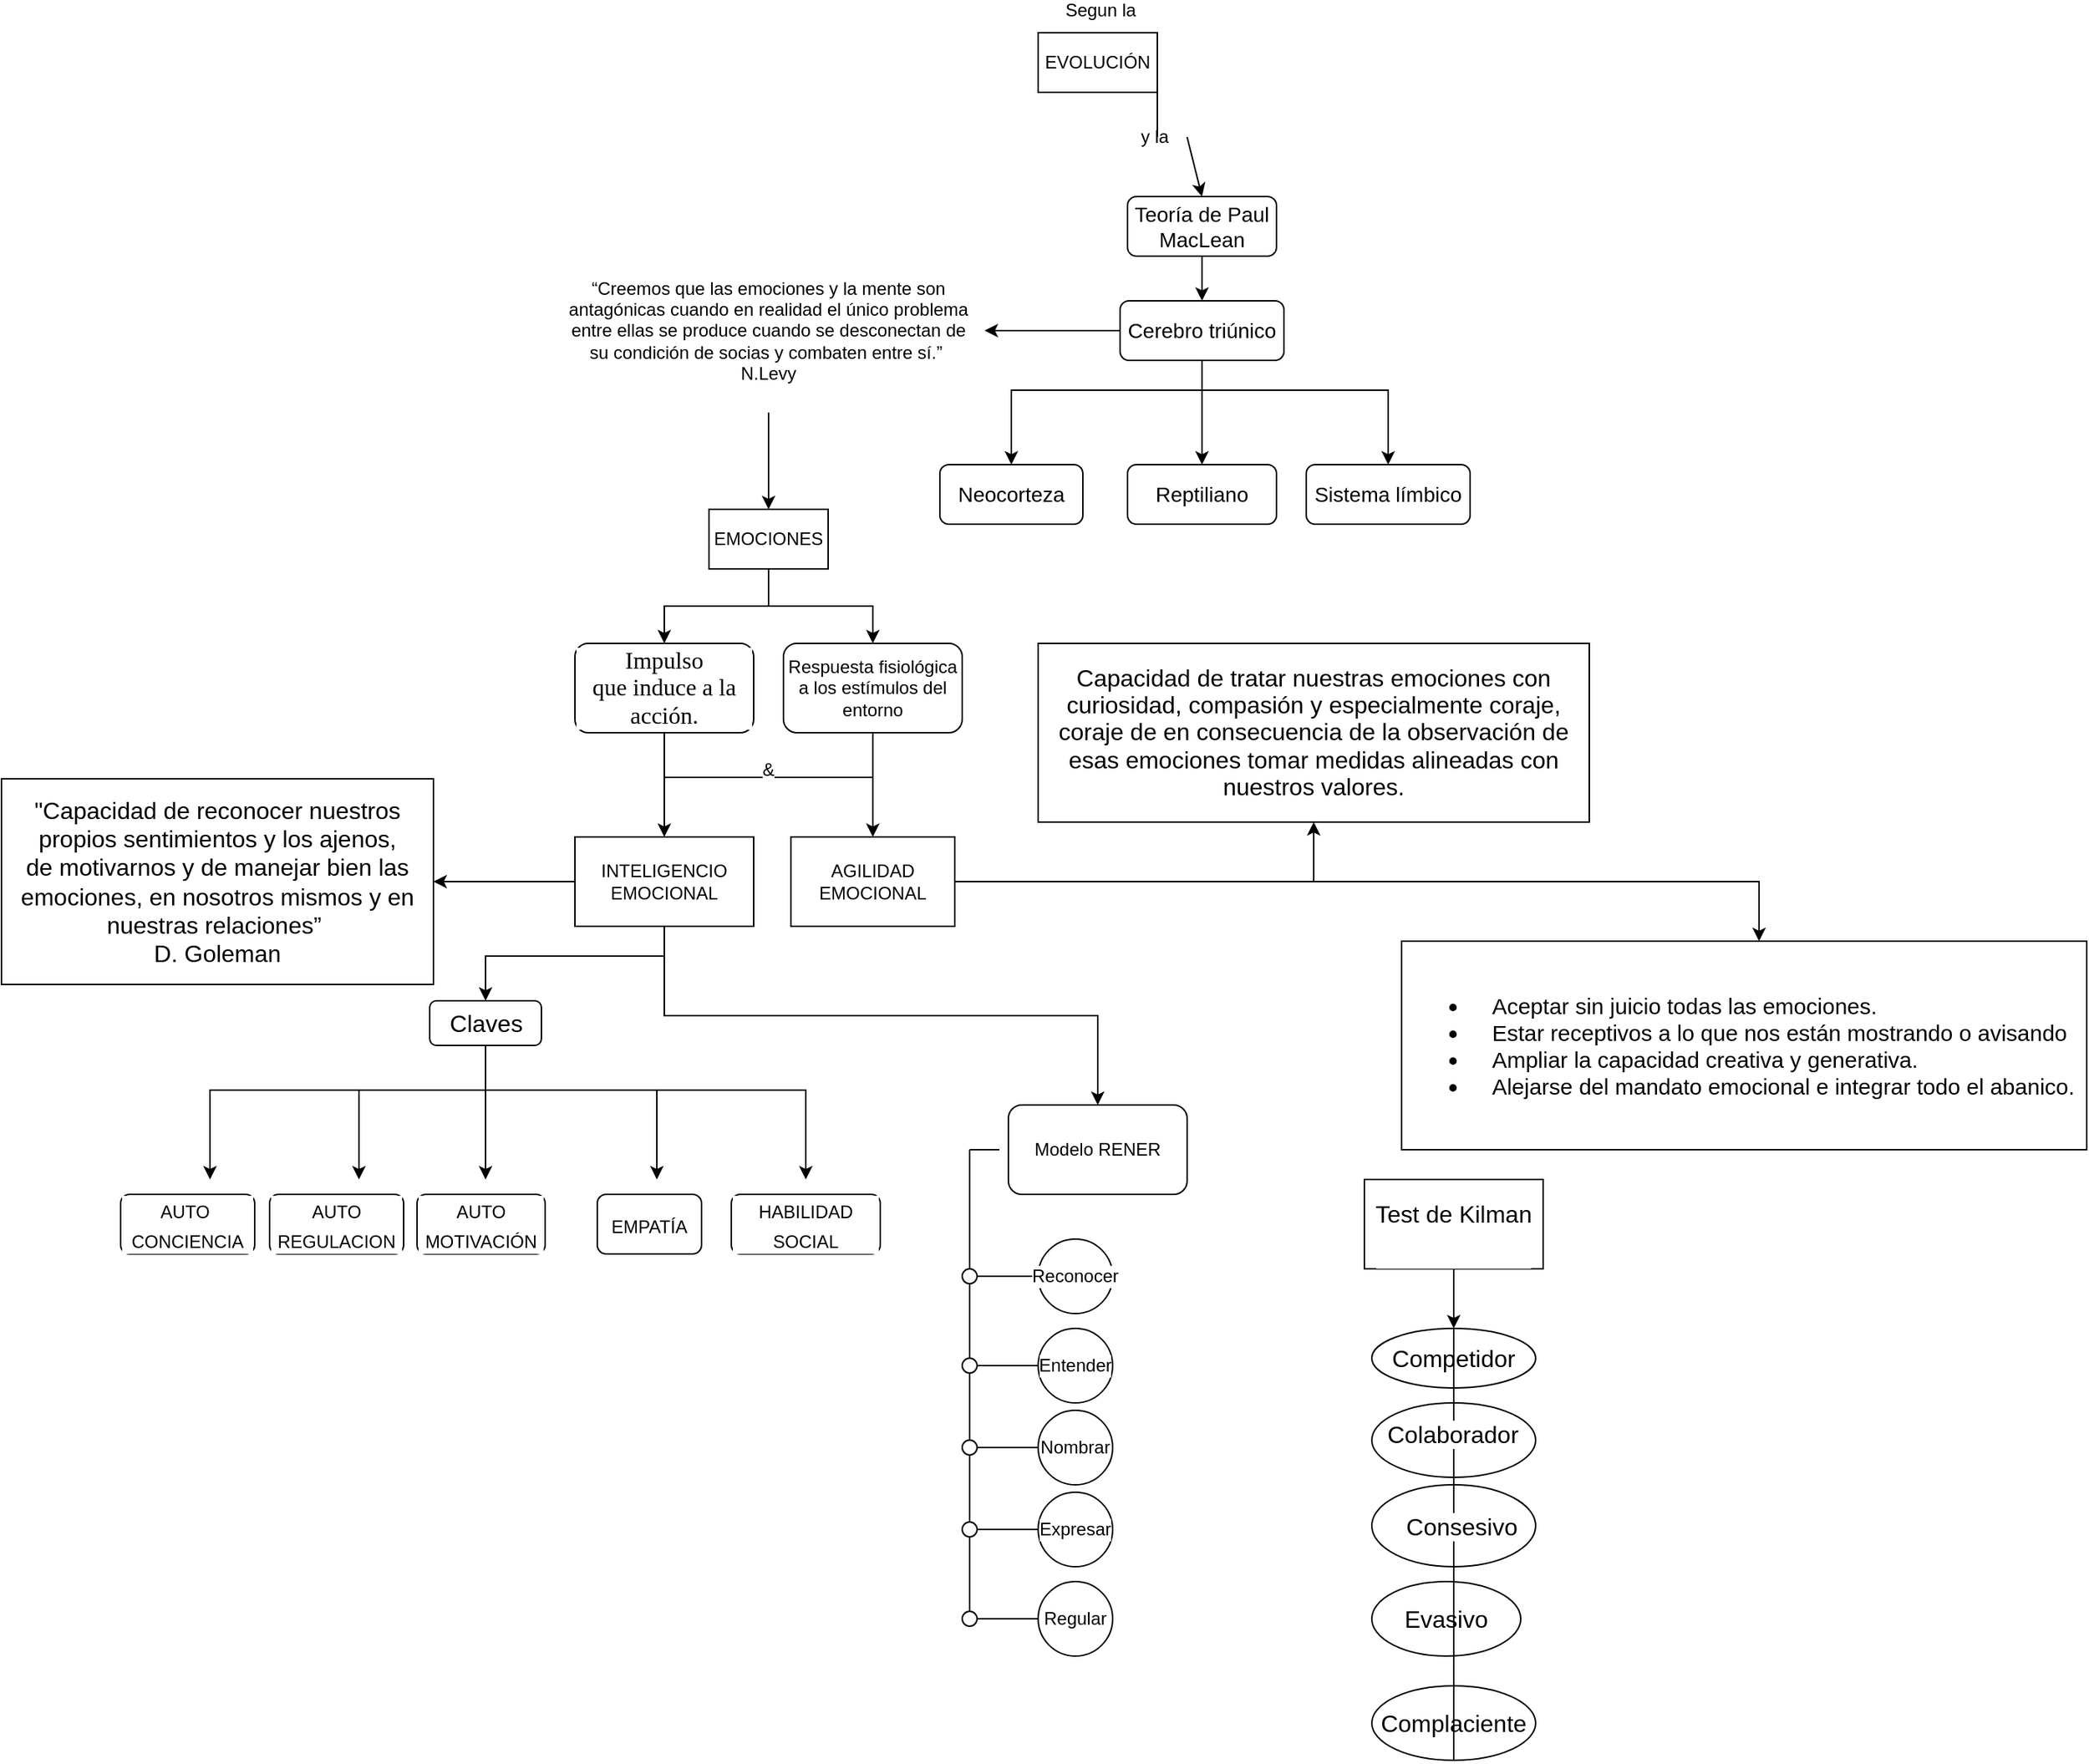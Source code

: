 <mxfile version="15.6.6" type="github">
  <diagram id="h3SapycclIKRxIscYb84" name="Page-1">
    <mxGraphModel dx="1695" dy="1619" grid="1" gridSize="10" guides="1" tooltips="1" connect="1" arrows="1" fold="1" page="1" pageScale="1" pageWidth="827" pageHeight="1169" math="0" shadow="0">
      <root>
        <mxCell id="0" />
        <mxCell id="1" parent="0" />
        <mxCell id="EVfGeKDwFkoimEBB4Esg-3" style="edgeStyle=orthogonalEdgeStyle;rounded=0;orthogonalLoop=1;jettySize=auto;html=1;fontColor=default;strokeColor=default;labelBackgroundColor=default;" edge="1" parent="1" source="EVfGeKDwFkoimEBB4Esg-1" target="EVfGeKDwFkoimEBB4Esg-2">
          <mxGeometry relative="1" as="geometry" />
        </mxCell>
        <mxCell id="EVfGeKDwFkoimEBB4Esg-5" style="edgeStyle=orthogonalEdgeStyle;rounded=0;orthogonalLoop=1;jettySize=auto;html=1;entryX=0.5;entryY=0;entryDx=0;entryDy=0;fontColor=default;strokeColor=default;labelBackgroundColor=default;" edge="1" parent="1" source="EVfGeKDwFkoimEBB4Esg-1" target="EVfGeKDwFkoimEBB4Esg-4">
          <mxGeometry relative="1" as="geometry" />
        </mxCell>
        <mxCell id="EVfGeKDwFkoimEBB4Esg-1" value="EMOCIONES" style="rounded=0;whiteSpace=wrap;html=1;fillColor=default;strokeColor=default;fontColor=default;labelBackgroundColor=default;" vertex="1" parent="1">
          <mxGeometry x="425" y="-70" width="80" height="40" as="geometry" />
        </mxCell>
        <mxCell id="EVfGeKDwFkoimEBB4Esg-40" style="edgeStyle=orthogonalEdgeStyle;rounded=0;orthogonalLoop=1;jettySize=auto;html=1;labelBackgroundColor=default;fontColor=default;strokeColor=default;" edge="1" parent="1" source="EVfGeKDwFkoimEBB4Esg-2" target="EVfGeKDwFkoimEBB4Esg-8">
          <mxGeometry relative="1" as="geometry">
            <Array as="points">
              <mxPoint x="395" y="110" />
              <mxPoint x="535" y="110" />
            </Array>
          </mxGeometry>
        </mxCell>
        <mxCell id="EVfGeKDwFkoimEBB4Esg-2" value="&lt;span style=&quot;font-size: 12.0pt ; line-height: 115% ; font-family: &amp;quot;calibri&amp;quot; , &amp;quot;sans-serif&amp;quot;&quot;&gt;Impulso&lt;br&gt;que induce a la acción.&lt;/span&gt;" style="rounded=1;whiteSpace=wrap;html=1;fontColor=default;strokeColor=default;fillColor=default;labelBackgroundColor=default;" vertex="1" parent="1">
          <mxGeometry x="335" y="20" width="120" height="60" as="geometry" />
        </mxCell>
        <mxCell id="EVfGeKDwFkoimEBB4Esg-42" style="edgeStyle=orthogonalEdgeStyle;rounded=0;orthogonalLoop=1;jettySize=auto;html=1;entryX=0.5;entryY=0;entryDx=0;entryDy=0;labelBackgroundColor=default;fontColor=default;strokeColor=default;" edge="1" parent="1" source="EVfGeKDwFkoimEBB4Esg-4" target="EVfGeKDwFkoimEBB4Esg-7">
          <mxGeometry relative="1" as="geometry">
            <Array as="points">
              <mxPoint x="535" y="110" />
              <mxPoint x="395" y="110" />
            </Array>
          </mxGeometry>
        </mxCell>
        <mxCell id="EVfGeKDwFkoimEBB4Esg-4" value="Respuesta fisiológica a los estímulos del entorno" style="rounded=1;whiteSpace=wrap;html=1;fontColor=default;strokeColor=default;fillColor=default;labelBackgroundColor=default;" vertex="1" parent="1">
          <mxGeometry x="475" y="20" width="120" height="60" as="geometry" />
        </mxCell>
        <mxCell id="EVfGeKDwFkoimEBB4Esg-11" style="edgeStyle=orthogonalEdgeStyle;rounded=0;orthogonalLoop=1;jettySize=auto;html=1;entryX=0.5;entryY=0;entryDx=0;entryDy=0;fontColor=default;strokeColor=default;labelBackgroundColor=default;startArrow=none;" edge="1" parent="1" source="EVfGeKDwFkoimEBB4Esg-24" target="EVfGeKDwFkoimEBB4Esg-9">
          <mxGeometry relative="1" as="geometry" />
        </mxCell>
        <mxCell id="EVfGeKDwFkoimEBB4Esg-6" value="EVOLUCIÓN" style="rounded=0;whiteSpace=wrap;html=1;fontColor=default;strokeColor=default;fillColor=default;labelBackgroundColor=default;" vertex="1" parent="1">
          <mxGeometry x="646" y="-390" width="80" height="40" as="geometry" />
        </mxCell>
        <mxCell id="EVfGeKDwFkoimEBB4Esg-48" style="edgeStyle=orthogonalEdgeStyle;rounded=0;orthogonalLoop=1;jettySize=auto;html=1;entryX=1;entryY=0.5;entryDx=0;entryDy=0;labelBackgroundColor=default;fontSize=16;fontColor=default;strokeColor=default;" edge="1" parent="1" source="EVfGeKDwFkoimEBB4Esg-7" target="EVfGeKDwFkoimEBB4Esg-47">
          <mxGeometry relative="1" as="geometry" />
        </mxCell>
        <mxCell id="EVfGeKDwFkoimEBB4Esg-50" style="edgeStyle=orthogonalEdgeStyle;rounded=0;orthogonalLoop=1;jettySize=auto;html=1;entryX=0.5;entryY=0;entryDx=0;entryDy=0;labelBackgroundColor=default;fontSize=16;fontColor=default;strokeColor=default;" edge="1" parent="1" source="EVfGeKDwFkoimEBB4Esg-7" target="EVfGeKDwFkoimEBB4Esg-49">
          <mxGeometry relative="1" as="geometry">
            <Array as="points">
              <mxPoint x="395" y="230" />
              <mxPoint x="275" y="230" />
            </Array>
          </mxGeometry>
        </mxCell>
        <mxCell id="EVfGeKDwFkoimEBB4Esg-61" style="edgeStyle=orthogonalEdgeStyle;rounded=0;orthogonalLoop=1;jettySize=auto;html=1;labelBackgroundColor=default;fontSize=12;fontColor=default;strokeColor=default;" edge="1" parent="1" source="EVfGeKDwFkoimEBB4Esg-7" target="EVfGeKDwFkoimEBB4Esg-62">
          <mxGeometry relative="1" as="geometry">
            <mxPoint x="690" y="320" as="targetPoint" />
            <Array as="points">
              <mxPoint x="395" y="270" />
              <mxPoint x="686" y="270" />
            </Array>
          </mxGeometry>
        </mxCell>
        <mxCell id="EVfGeKDwFkoimEBB4Esg-7" value="INTELIGENCIO EMOCIONAL" style="rounded=0;whiteSpace=wrap;html=1;fontColor=default;strokeColor=default;fillColor=default;" vertex="1" parent="1">
          <mxGeometry x="335" y="150" width="120" height="60" as="geometry" />
        </mxCell>
        <mxCell id="EVfGeKDwFkoimEBB4Esg-38" style="edgeStyle=orthogonalEdgeStyle;rounded=0;orthogonalLoop=1;jettySize=auto;html=1;labelBackgroundColor=default;fontColor=default;strokeColor=default;" edge="1" parent="1" source="EVfGeKDwFkoimEBB4Esg-8" target="EVfGeKDwFkoimEBB4Esg-36">
          <mxGeometry relative="1" as="geometry" />
        </mxCell>
        <mxCell id="EVfGeKDwFkoimEBB4Esg-8" value="AGILIDAD EMOCIONAL" style="rounded=0;whiteSpace=wrap;html=1;fontColor=default;strokeColor=default;fillColor=default;labelBackgroundColor=default;" vertex="1" parent="1">
          <mxGeometry x="480" y="150" width="110" height="60" as="geometry" />
        </mxCell>
        <mxCell id="EVfGeKDwFkoimEBB4Esg-13" style="edgeStyle=orthogonalEdgeStyle;rounded=0;orthogonalLoop=1;jettySize=auto;html=1;entryX=0.5;entryY=0;entryDx=0;entryDy=0;fontColor=default;strokeColor=default;labelBackgroundColor=default;" edge="1" parent="1" source="EVfGeKDwFkoimEBB4Esg-9" target="EVfGeKDwFkoimEBB4Esg-12">
          <mxGeometry relative="1" as="geometry" />
        </mxCell>
        <mxCell id="EVfGeKDwFkoimEBB4Esg-9" value="&lt;span style=&quot;font-family: arial, sans-serif; font-size: 14px; text-align: left;&quot;&gt;Teoría de Paul MacLean&lt;/span&gt;" style="rounded=1;whiteSpace=wrap;html=1;fontColor=default;strokeColor=default;fillColor=default;labelBackgroundColor=default;" vertex="1" parent="1">
          <mxGeometry x="706" y="-280" width="100" height="40" as="geometry" />
        </mxCell>
        <mxCell id="EVfGeKDwFkoimEBB4Esg-19" style="edgeStyle=orthogonalEdgeStyle;rounded=0;orthogonalLoop=1;jettySize=auto;html=1;entryX=0.5;entryY=0;entryDx=0;entryDy=0;labelBackgroundColor=default;fontColor=default;strokeColor=default;" edge="1" parent="1" source="EVfGeKDwFkoimEBB4Esg-12" target="EVfGeKDwFkoimEBB4Esg-16">
          <mxGeometry relative="1" as="geometry">
            <Array as="points">
              <mxPoint x="756" y="-150" />
              <mxPoint x="628" y="-150" />
            </Array>
          </mxGeometry>
        </mxCell>
        <mxCell id="EVfGeKDwFkoimEBB4Esg-20" style="edgeStyle=orthogonalEdgeStyle;rounded=0;orthogonalLoop=1;jettySize=auto;html=1;entryX=0.5;entryY=0;entryDx=0;entryDy=0;labelBackgroundColor=default;fontColor=default;strokeColor=default;" edge="1" parent="1" source="EVfGeKDwFkoimEBB4Esg-12" target="EVfGeKDwFkoimEBB4Esg-15">
          <mxGeometry relative="1" as="geometry" />
        </mxCell>
        <mxCell id="EVfGeKDwFkoimEBB4Esg-21" style="edgeStyle=orthogonalEdgeStyle;rounded=0;orthogonalLoop=1;jettySize=auto;html=1;entryX=0.5;entryY=0;entryDx=0;entryDy=0;labelBackgroundColor=default;fontColor=default;strokeColor=default;" edge="1" parent="1" source="EVfGeKDwFkoimEBB4Esg-12" target="EVfGeKDwFkoimEBB4Esg-14">
          <mxGeometry relative="1" as="geometry">
            <Array as="points">
              <mxPoint x="756" y="-150" />
              <mxPoint x="881" y="-150" />
            </Array>
          </mxGeometry>
        </mxCell>
        <mxCell id="EVfGeKDwFkoimEBB4Esg-31" style="edgeStyle=orthogonalEdgeStyle;rounded=0;orthogonalLoop=1;jettySize=auto;html=1;labelBackgroundColor=default;fontColor=default;strokeColor=default;" edge="1" parent="1" source="EVfGeKDwFkoimEBB4Esg-12" target="EVfGeKDwFkoimEBB4Esg-28">
          <mxGeometry relative="1" as="geometry" />
        </mxCell>
        <mxCell id="EVfGeKDwFkoimEBB4Esg-12" value="&lt;span style=&quot;font-family: arial, sans-serif; font-size: 14px; text-align: left;&quot;&gt;Cerebro triúnico&lt;/span&gt;" style="rounded=1;whiteSpace=wrap;html=1;fontColor=default;strokeColor=default;fillColor=default;labelBackgroundColor=default;" vertex="1" parent="1">
          <mxGeometry x="701" y="-210" width="110" height="40" as="geometry" />
        </mxCell>
        <mxCell id="EVfGeKDwFkoimEBB4Esg-14" value="&lt;span style=&quot;font-family: arial, sans-serif; font-size: 14px; text-align: left;&quot;&gt;&amp;nbsp;Sistema límbico&amp;nbsp;&lt;/span&gt;" style="rounded=1;whiteSpace=wrap;html=1;fontColor=default;strokeColor=default;fillColor=default;labelBackgroundColor=default;" vertex="1" parent="1">
          <mxGeometry x="826" y="-100" width="110" height="40" as="geometry" />
        </mxCell>
        <mxCell id="EVfGeKDwFkoimEBB4Esg-15" value="&lt;span style=&quot;font-family: arial, sans-serif; font-size: 14px; text-align: left;&quot;&gt;Reptiliano&lt;/span&gt;" style="rounded=1;whiteSpace=wrap;html=1;fontColor=default;strokeColor=default;fillColor=default;labelBackgroundColor=default;" vertex="1" parent="1">
          <mxGeometry x="706" y="-100" width="100" height="40" as="geometry" />
        </mxCell>
        <mxCell id="EVfGeKDwFkoimEBB4Esg-16" value="&lt;span style=&quot;font-family: arial, sans-serif; font-size: 14px; text-align: left;&quot;&gt;Neocorteza&lt;/span&gt;" style="rounded=1;whiteSpace=wrap;html=1;fontColor=default;strokeColor=default;fillColor=default;labelBackgroundColor=default;" vertex="1" parent="1">
          <mxGeometry x="580" y="-100" width="96" height="40" as="geometry" />
        </mxCell>
        <mxCell id="EVfGeKDwFkoimEBB4Esg-23" value="Segun la" style="text;html=1;strokeColor=none;fillColor=none;align=center;verticalAlign=middle;whiteSpace=wrap;rounded=0;labelBackgroundColor=default;fontColor=default;" vertex="1" parent="1">
          <mxGeometry x="650" y="-410" width="76" height="10" as="geometry" />
        </mxCell>
        <mxCell id="EVfGeKDwFkoimEBB4Esg-24" value="y la&amp;nbsp;" style="text;html=1;strokeColor=none;fillColor=none;align=center;verticalAlign=middle;whiteSpace=wrap;rounded=0;labelBackgroundColor=default;fontColor=default;" vertex="1" parent="1">
          <mxGeometry x="706" y="-320" width="40" as="geometry" />
        </mxCell>
        <mxCell id="EVfGeKDwFkoimEBB4Esg-25" value="" style="edgeStyle=orthogonalEdgeStyle;rounded=0;orthogonalLoop=1;jettySize=auto;html=1;entryX=0.5;entryY=0;entryDx=0;entryDy=0;fontColor=default;strokeColor=default;labelBackgroundColor=default;endArrow=none;" edge="1" parent="1" source="EVfGeKDwFkoimEBB4Esg-6" target="EVfGeKDwFkoimEBB4Esg-24">
          <mxGeometry relative="1" as="geometry">
            <mxPoint x="686" y="-350" as="sourcePoint" />
            <mxPoint x="756" y="-280" as="targetPoint" />
          </mxGeometry>
        </mxCell>
        <mxCell id="EVfGeKDwFkoimEBB4Esg-33" style="edgeStyle=orthogonalEdgeStyle;rounded=0;orthogonalLoop=1;jettySize=auto;html=1;entryX=0.5;entryY=0;entryDx=0;entryDy=0;labelBackgroundColor=default;fontColor=default;strokeColor=default;" edge="1" parent="1" source="EVfGeKDwFkoimEBB4Esg-28" target="EVfGeKDwFkoimEBB4Esg-1">
          <mxGeometry relative="1" as="geometry" />
        </mxCell>
        <mxCell id="EVfGeKDwFkoimEBB4Esg-28" value="&lt;div&gt;“Creemos que las emociones y la mente son&lt;/div&gt;&lt;div&gt;antagónicas cuando en realidad el único problema&lt;/div&gt;&lt;div&gt;entre ellas se produce cuando se desconectan de&lt;/div&gt;&lt;div&gt;su condición de socias y combaten entre sí.”&amp;nbsp;&lt;/div&gt;&lt;div&gt;N.Levy&lt;/div&gt;" style="text;html=1;strokeColor=none;fillColor=none;align=center;verticalAlign=middle;whiteSpace=wrap;rounded=0;labelBackgroundColor=default;fontColor=default;" vertex="1" parent="1">
          <mxGeometry x="320" y="-245" width="290" height="110" as="geometry" />
        </mxCell>
        <mxCell id="EVfGeKDwFkoimEBB4Esg-36" value="&lt;p class=&quot;MsoNormal&quot;&gt;&lt;span style=&quot;font-size: 12.0pt ; line-height: 115%&quot;&gt;Capacidad de tratar nuestras emociones con curiosidad, compasión y especialmente coraje, coraje de en consecuencia de la observación de esas emociones tomar medidas alineadas con nuestros valores.&lt;/span&gt;&lt;/p&gt;" style="text;html=1;strokeColor=default;fillColor=none;align=center;verticalAlign=middle;whiteSpace=wrap;rounded=0;labelBackgroundColor=default;fontColor=default;" vertex="1" parent="1">
          <mxGeometry x="646" y="20" width="370" height="120" as="geometry" />
        </mxCell>
        <mxCell id="EVfGeKDwFkoimEBB4Esg-44" value="&amp;amp;" style="text;html=1;strokeColor=none;fillColor=none;align=center;verticalAlign=middle;whiteSpace=wrap;rounded=0;labelBackgroundColor=default;fontColor=default;" vertex="1" parent="1">
          <mxGeometry x="435" y="90" width="60" height="30" as="geometry" />
        </mxCell>
        <mxCell id="EVfGeKDwFkoimEBB4Esg-47" value="&lt;div style=&quot;font-size: 16px&quot;&gt;&lt;font style=&quot;font-size: 16px&quot;&gt;&quot;Capacidad de reconocer nuestros propios sentimientos y los ajenos, de&amp;nbsp;&lt;/font&gt;motivarnos y de manejar bien las emociones, en nosotros mismos y en nuestras relaciones”&amp;nbsp;&lt;/div&gt;&lt;div style=&quot;font-size: 16px&quot;&gt;D. Goleman&lt;/div&gt;" style="text;html=1;strokeColor=default;fillColor=none;align=center;verticalAlign=middle;whiteSpace=wrap;rounded=0;labelBackgroundColor=default;fontColor=default;" vertex="1" parent="1">
          <mxGeometry x="-50" y="110.93" width="290" height="138.13" as="geometry" />
        </mxCell>
        <mxCell id="EVfGeKDwFkoimEBB4Esg-51" style="edgeStyle=orthogonalEdgeStyle;rounded=0;orthogonalLoop=1;jettySize=auto;html=1;labelBackgroundColor=default;fontSize=16;fontColor=default;strokeColor=default;" edge="1" parent="1" source="EVfGeKDwFkoimEBB4Esg-49">
          <mxGeometry relative="1" as="geometry">
            <mxPoint x="490" y="380" as="targetPoint" />
            <Array as="points">
              <mxPoint x="275" y="320" />
              <mxPoint x="490" y="320" />
              <mxPoint x="490" y="380" />
            </Array>
          </mxGeometry>
        </mxCell>
        <mxCell id="EVfGeKDwFkoimEBB4Esg-52" style="edgeStyle=orthogonalEdgeStyle;rounded=0;orthogonalLoop=1;jettySize=auto;html=1;labelBackgroundColor=default;fontSize=16;fontColor=default;strokeColor=default;" edge="1" parent="1" source="EVfGeKDwFkoimEBB4Esg-49">
          <mxGeometry relative="1" as="geometry">
            <mxPoint x="390" y="380" as="targetPoint" />
            <Array as="points">
              <mxPoint x="275" y="320" />
              <mxPoint x="390" y="320" />
            </Array>
          </mxGeometry>
        </mxCell>
        <mxCell id="EVfGeKDwFkoimEBB4Esg-53" style="edgeStyle=orthogonalEdgeStyle;rounded=0;orthogonalLoop=1;jettySize=auto;html=1;labelBackgroundColor=default;fontSize=16;fontColor=default;strokeColor=default;" edge="1" parent="1" source="EVfGeKDwFkoimEBB4Esg-49">
          <mxGeometry relative="1" as="geometry">
            <mxPoint x="275" y="380" as="targetPoint" />
          </mxGeometry>
        </mxCell>
        <mxCell id="EVfGeKDwFkoimEBB4Esg-54" style="edgeStyle=orthogonalEdgeStyle;rounded=0;orthogonalLoop=1;jettySize=auto;html=1;labelBackgroundColor=default;fontSize=16;fontColor=default;strokeColor=default;" edge="1" parent="1" source="EVfGeKDwFkoimEBB4Esg-49">
          <mxGeometry relative="1" as="geometry">
            <mxPoint x="90" y="380" as="targetPoint" />
            <Array as="points">
              <mxPoint x="275" y="320" />
              <mxPoint x="90" y="320" />
              <mxPoint x="90" y="380" />
            </Array>
          </mxGeometry>
        </mxCell>
        <mxCell id="EVfGeKDwFkoimEBB4Esg-55" style="edgeStyle=orthogonalEdgeStyle;rounded=0;orthogonalLoop=1;jettySize=auto;html=1;labelBackgroundColor=default;fontSize=16;fontColor=default;strokeColor=default;" edge="1" parent="1" source="EVfGeKDwFkoimEBB4Esg-49">
          <mxGeometry relative="1" as="geometry">
            <mxPoint x="190" y="380" as="targetPoint" />
            <Array as="points">
              <mxPoint x="275" y="320" />
              <mxPoint x="190" y="320" />
            </Array>
          </mxGeometry>
        </mxCell>
        <mxCell id="EVfGeKDwFkoimEBB4Esg-49" value="Claves" style="rounded=1;whiteSpace=wrap;html=1;labelBackgroundColor=default;fontSize=16;fontColor=default;strokeColor=default;fillColor=default;" vertex="1" parent="1">
          <mxGeometry x="237.5" y="260" width="75" height="30" as="geometry" />
        </mxCell>
        <mxCell id="EVfGeKDwFkoimEBB4Esg-56" value="&lt;font style=&quot;font-size: 12px&quot;&gt;AUTO&amp;nbsp; CONCIENCIA&lt;/font&gt;" style="rounded=1;whiteSpace=wrap;html=1;labelBackgroundColor=default;fontSize=16;fontColor=default;strokeColor=default;fillColor=default;" vertex="1" parent="1">
          <mxGeometry x="30" y="390" width="90" height="40" as="geometry" />
        </mxCell>
        <mxCell id="EVfGeKDwFkoimEBB4Esg-57" value="&lt;font style=&quot;font-size: 12px&quot;&gt;AUTO REGULACION&lt;/font&gt;" style="rounded=1;whiteSpace=wrap;html=1;labelBackgroundColor=default;fontSize=16;fontColor=default;strokeColor=default;fillColor=default;" vertex="1" parent="1">
          <mxGeometry x="130" y="390" width="90" height="40" as="geometry" />
        </mxCell>
        <mxCell id="EVfGeKDwFkoimEBB4Esg-58" value="&lt;font style=&quot;font-size: 12px&quot;&gt;AUTO MOTIVACIÓN&lt;/font&gt;" style="rounded=1;whiteSpace=wrap;html=1;labelBackgroundColor=default;fontSize=16;fontColor=default;strokeColor=default;fillColor=default;" vertex="1" parent="1">
          <mxGeometry x="229" y="390" width="86" height="40" as="geometry" />
        </mxCell>
        <mxCell id="EVfGeKDwFkoimEBB4Esg-59" value="&lt;font style=&quot;font-size: 12px&quot;&gt;EMPATÍA&lt;/font&gt;" style="rounded=1;whiteSpace=wrap;html=1;labelBackgroundColor=default;fontSize=16;fontColor=default;strokeColor=default;fillColor=default;" vertex="1" parent="1">
          <mxGeometry x="350" y="390" width="70" height="40" as="geometry" />
        </mxCell>
        <mxCell id="EVfGeKDwFkoimEBB4Esg-60" value="&lt;font style=&quot;font-size: 12px&quot;&gt;HABILIDAD SOCIAL&lt;/font&gt;" style="rounded=1;whiteSpace=wrap;html=1;labelBackgroundColor=default;fontSize=16;fontColor=default;strokeColor=default;fillColor=default;" vertex="1" parent="1">
          <mxGeometry x="440" y="390" width="100" height="40" as="geometry" />
        </mxCell>
        <mxCell id="EVfGeKDwFkoimEBB4Esg-62" value="Modelo RENER" style="rounded=1;whiteSpace=wrap;html=1;labelBackgroundColor=default;fontSize=12;fontColor=default;strokeColor=default;fillColor=default;" vertex="1" parent="1">
          <mxGeometry x="626" y="330" width="120" height="60" as="geometry" />
        </mxCell>
        <mxCell id="EVfGeKDwFkoimEBB4Esg-76" style="edgeStyle=orthogonalEdgeStyle;rounded=0;orthogonalLoop=1;jettySize=auto;html=1;labelBackgroundColor=default;fontSize=12;fontColor=default;endArrow=none;endFill=0;strokeColor=default;" edge="1" parent="1" source="EVfGeKDwFkoimEBB4Esg-63">
          <mxGeometry relative="1" as="geometry">
            <mxPoint x="600" y="615" as="targetPoint" />
          </mxGeometry>
        </mxCell>
        <mxCell id="EVfGeKDwFkoimEBB4Esg-63" value="&lt;div&gt;Expresar&lt;/div&gt;" style="ellipse;whiteSpace=wrap;html=1;aspect=fixed;labelBackgroundColor=default;fontSize=12;fontColor=default;strokeColor=default;fillColor=default;" vertex="1" parent="1">
          <mxGeometry x="646" y="590" width="50" height="50" as="geometry" />
        </mxCell>
        <mxCell id="EVfGeKDwFkoimEBB4Esg-64" value="&lt;div&gt;Regular&lt;/div&gt;" style="ellipse;whiteSpace=wrap;html=1;aspect=fixed;labelBackgroundColor=default;fontSize=12;fontColor=default;strokeColor=default;fillColor=default;" vertex="1" parent="1">
          <mxGeometry x="646" y="650" width="50" height="50" as="geometry" />
        </mxCell>
        <mxCell id="EVfGeKDwFkoimEBB4Esg-71" style="edgeStyle=orthogonalEdgeStyle;rounded=0;orthogonalLoop=1;jettySize=auto;html=1;labelBackgroundColor=default;fontSize=12;fontColor=default;strokeColor=default;endArrow=none;endFill=0;" edge="1" parent="1" source="EVfGeKDwFkoimEBB4Esg-65">
          <mxGeometry relative="1" as="geometry">
            <mxPoint x="600" y="445" as="targetPoint" />
          </mxGeometry>
        </mxCell>
        <mxCell id="EVfGeKDwFkoimEBB4Esg-65" value="&lt;div&gt;Reconocer&lt;/div&gt;" style="ellipse;whiteSpace=wrap;html=1;aspect=fixed;labelBackgroundColor=default;fontSize=12;fontColor=default;strokeColor=default;fillColor=default;" vertex="1" parent="1">
          <mxGeometry x="646" y="420" width="50" height="50" as="geometry" />
        </mxCell>
        <mxCell id="EVfGeKDwFkoimEBB4Esg-73" style="edgeStyle=orthogonalEdgeStyle;rounded=0;orthogonalLoop=1;jettySize=auto;html=1;labelBackgroundColor=default;fontSize=12;fontColor=default;endArrow=none;endFill=0;strokeColor=default;" edge="1" parent="1" source="EVfGeKDwFkoimEBB4Esg-66">
          <mxGeometry relative="1" as="geometry">
            <mxPoint x="600" y="560" as="targetPoint" />
          </mxGeometry>
        </mxCell>
        <mxCell id="EVfGeKDwFkoimEBB4Esg-66" value="&lt;div&gt;Nombrar&lt;/div&gt;" style="ellipse;whiteSpace=wrap;html=1;aspect=fixed;labelBackgroundColor=default;fontSize=12;fontColor=default;strokeColor=default;fillColor=default;" vertex="1" parent="1">
          <mxGeometry x="646" y="535" width="50" height="50" as="geometry" />
        </mxCell>
        <mxCell id="EVfGeKDwFkoimEBB4Esg-72" style="edgeStyle=orthogonalEdgeStyle;rounded=0;orthogonalLoop=1;jettySize=auto;html=1;labelBackgroundColor=default;fontSize=12;fontColor=default;endArrow=none;endFill=0;strokeColor=default;" edge="1" parent="1" source="EVfGeKDwFkoimEBB4Esg-67">
          <mxGeometry relative="1" as="geometry">
            <mxPoint x="600" y="505" as="targetPoint" />
          </mxGeometry>
        </mxCell>
        <mxCell id="EVfGeKDwFkoimEBB4Esg-67" value="&lt;div&gt;Entender&lt;/div&gt;" style="ellipse;whiteSpace=wrap;html=1;aspect=fixed;labelBackgroundColor=default;fontSize=12;fontColor=default;strokeColor=default;fillColor=default;" vertex="1" parent="1">
          <mxGeometry x="646" y="480" width="50" height="50" as="geometry" />
        </mxCell>
        <mxCell id="EVfGeKDwFkoimEBB4Esg-69" value="" style="endArrow=none;html=1;rounded=0;labelBackgroundColor=default;fontSize=12;fontColor=default;strokeColor=default;startArrow=none;" edge="1" parent="1" source="EVfGeKDwFkoimEBB4Esg-86">
          <mxGeometry width="50" height="50" relative="1" as="geometry">
            <mxPoint x="600" y="670" as="sourcePoint" />
            <mxPoint x="600" y="360" as="targetPoint" />
          </mxGeometry>
        </mxCell>
        <mxCell id="EVfGeKDwFkoimEBB4Esg-70" value="" style="endArrow=none;html=1;rounded=0;labelBackgroundColor=default;fontSize=12;fontColor=default;strokeColor=default;" edge="1" parent="1">
          <mxGeometry width="50" height="50" relative="1" as="geometry">
            <mxPoint x="620" y="360" as="sourcePoint" />
            <mxPoint x="600" y="360" as="targetPoint" />
          </mxGeometry>
        </mxCell>
        <mxCell id="EVfGeKDwFkoimEBB4Esg-77" value="" style="ellipse;whiteSpace=wrap;html=1;aspect=fixed;labelBackgroundColor=default;fontSize=12;fontColor=default;strokeColor=default;fillColor=default;gradientColor=#ffffff;" vertex="1" parent="1">
          <mxGeometry x="595" y="670" width="10" height="10" as="geometry" />
        </mxCell>
        <mxCell id="EVfGeKDwFkoimEBB4Esg-79" value="" style="edgeStyle=orthogonalEdgeStyle;rounded=0;orthogonalLoop=1;jettySize=auto;html=1;labelBackgroundColor=default;fontSize=12;fontColor=default;endArrow=none;endFill=0;strokeColor=default;" edge="1" parent="1" source="EVfGeKDwFkoimEBB4Esg-64" target="EVfGeKDwFkoimEBB4Esg-77">
          <mxGeometry relative="1" as="geometry">
            <mxPoint x="600" y="675" as="targetPoint" />
            <mxPoint x="646" y="675" as="sourcePoint" />
          </mxGeometry>
        </mxCell>
        <mxCell id="EVfGeKDwFkoimEBB4Esg-80" value="" style="ellipse;whiteSpace=wrap;html=1;aspect=fixed;labelBackgroundColor=default;fontSize=12;fontColor=default;strokeColor=default;fillColor=default;gradientColor=#ffffff;" vertex="1" parent="1">
          <mxGeometry x="595" y="610" width="10" height="10" as="geometry" />
        </mxCell>
        <mxCell id="EVfGeKDwFkoimEBB4Esg-81" value="" style="endArrow=none;html=1;rounded=0;labelBackgroundColor=default;fontSize=12;fontColor=default;strokeColor=default;" edge="1" parent="1" target="EVfGeKDwFkoimEBB4Esg-80">
          <mxGeometry width="50" height="50" relative="1" as="geometry">
            <mxPoint x="600" y="670" as="sourcePoint" />
            <mxPoint x="600" y="360" as="targetPoint" />
          </mxGeometry>
        </mxCell>
        <mxCell id="EVfGeKDwFkoimEBB4Esg-82" value="" style="ellipse;whiteSpace=wrap;html=1;aspect=fixed;labelBackgroundColor=default;fontSize=12;fontColor=default;strokeColor=default;fillColor=default;gradientColor=#ffffff;" vertex="1" parent="1">
          <mxGeometry x="595" y="555" width="10" height="10" as="geometry" />
        </mxCell>
        <mxCell id="EVfGeKDwFkoimEBB4Esg-83" value="" style="endArrow=none;html=1;rounded=0;labelBackgroundColor=default;fontSize=12;fontColor=default;strokeColor=default;startArrow=none;" edge="1" parent="1" source="EVfGeKDwFkoimEBB4Esg-80" target="EVfGeKDwFkoimEBB4Esg-82">
          <mxGeometry width="50" height="50" relative="1" as="geometry">
            <mxPoint x="600" y="610" as="sourcePoint" />
            <mxPoint x="600" y="360" as="targetPoint" />
          </mxGeometry>
        </mxCell>
        <mxCell id="EVfGeKDwFkoimEBB4Esg-84" value="" style="ellipse;whiteSpace=wrap;html=1;aspect=fixed;labelBackgroundColor=default;fontSize=12;fontColor=default;strokeColor=default;fillColor=default;gradientColor=#ffffff;" vertex="1" parent="1">
          <mxGeometry x="595" y="500" width="10" height="10" as="geometry" />
        </mxCell>
        <mxCell id="EVfGeKDwFkoimEBB4Esg-85" value="" style="endArrow=none;html=1;rounded=0;labelBackgroundColor=default;fontSize=12;fontColor=default;strokeColor=default;startArrow=none;" edge="1" parent="1" source="EVfGeKDwFkoimEBB4Esg-82" target="EVfGeKDwFkoimEBB4Esg-84">
          <mxGeometry width="50" height="50" relative="1" as="geometry">
            <mxPoint x="600" y="555" as="sourcePoint" />
            <mxPoint x="600" y="360" as="targetPoint" />
          </mxGeometry>
        </mxCell>
        <mxCell id="EVfGeKDwFkoimEBB4Esg-86" value="" style="ellipse;whiteSpace=wrap;html=1;aspect=fixed;labelBackgroundColor=default;fontSize=12;fontColor=default;strokeColor=default;fillColor=default;gradientColor=#ffffff;" vertex="1" parent="1">
          <mxGeometry x="595" y="440" width="10" height="10" as="geometry" />
        </mxCell>
        <mxCell id="EVfGeKDwFkoimEBB4Esg-87" value="" style="endArrow=none;html=1;rounded=0;labelBackgroundColor=default;fontSize=12;fontColor=default;strokeColor=default;startArrow=none;" edge="1" parent="1" source="EVfGeKDwFkoimEBB4Esg-84" target="EVfGeKDwFkoimEBB4Esg-86">
          <mxGeometry width="50" height="50" relative="1" as="geometry">
            <mxPoint x="600" y="500" as="sourcePoint" />
            <mxPoint x="600" y="360" as="targetPoint" />
          </mxGeometry>
        </mxCell>
        <mxCell id="EVfGeKDwFkoimEBB4Esg-89" style="edgeStyle=orthogonalEdgeStyle;rounded=0;orthogonalLoop=1;jettySize=auto;html=1;labelBackgroundColor=default;fontSize=15;fontColor=default;endArrow=none;endFill=0;strokeColor=default;startArrow=classic;startFill=1;" edge="1" parent="1" source="EVfGeKDwFkoimEBB4Esg-88">
          <mxGeometry relative="1" as="geometry">
            <mxPoint x="820" y="180" as="targetPoint" />
            <Array as="points">
              <mxPoint x="1130" y="180" />
            </Array>
          </mxGeometry>
        </mxCell>
        <mxCell id="EVfGeKDwFkoimEBB4Esg-88" value="&lt;div style=&quot;text-align: left ; font-size: 15px&quot;&gt;&lt;ul&gt;&lt;li&gt;&lt;span&gt;&amp;nbsp; &amp;nbsp;Aceptar sin juicio todas las&amp;nbsp;&lt;/span&gt;&lt;span&gt;emociones.&lt;/span&gt;&lt;/li&gt;&lt;li&gt;&amp;nbsp; &amp;nbsp;Estar receptivos a lo que nos están mostrando o avisando&lt;/li&gt;&lt;li&gt;&amp;nbsp; &amp;nbsp;Ampliar la capacidad creativa y generativa.&lt;/li&gt;&lt;li&gt;&amp;nbsp; &amp;nbsp;Alejarse del mandato emocional e integrar todo el abanico.&lt;/li&gt;&lt;/ul&gt;&lt;/div&gt;" style="rounded=0;whiteSpace=wrap;html=1;labelBackgroundColor=default;fontSize=12;fontColor=default;strokeColor=default;fillColor=default;" vertex="1" parent="1">
          <mxGeometry x="890" y="220" width="460" height="140" as="geometry" />
        </mxCell>
        <mxCell id="EVfGeKDwFkoimEBB4Esg-98" style="edgeStyle=orthogonalEdgeStyle;rounded=0;orthogonalLoop=1;jettySize=auto;html=1;labelBackgroundColor=default;fontSize=16;fontColor=default;startArrow=classic;startFill=1;endArrow=none;endFill=0;strokeColor=default;exitX=0.5;exitY=0;exitDx=0;exitDy=0;entryX=0.5;entryY=1;entryDx=0;entryDy=0;" edge="1" parent="1" source="EVfGeKDwFkoimEBB4Esg-94" target="EVfGeKDwFkoimEBB4Esg-90">
          <mxGeometry relative="1" as="geometry">
            <mxPoint x="950" y="460" as="targetPoint" />
          </mxGeometry>
        </mxCell>
        <mxCell id="EVfGeKDwFkoimEBB4Esg-90" value="&lt;h1 style=&quot;box-sizing: border-box ; font-family: &amp;quot;poppins&amp;quot; , sans-serif ; margin: 0px 0px 20px ; line-height: 33px&quot;&gt;&lt;font style=&quot;font-size: 16px ; font-weight: normal&quot;&gt;Test de Kilman&lt;/font&gt;&lt;/h1&gt;" style="rounded=0;whiteSpace=wrap;html=1;labelBackgroundColor=default;fontSize=15;fontColor=default;strokeColor=default;fillColor=default;gradientColor=none;align=center;" vertex="1" parent="1">
          <mxGeometry x="865" y="380" width="120" height="60" as="geometry" />
        </mxCell>
        <mxCell id="EVfGeKDwFkoimEBB4Esg-91" value="" style="ellipse;whiteSpace=wrap;html=1;rounded=0;labelBackgroundColor=default;fontSize=16;fontColor=default;strokeColor=default;fillColor=default;align=center;gradientColor=#ffffff;" vertex="1" parent="1">
          <mxGeometry x="870" y="530" width="110" height="50" as="geometry" />
        </mxCell>
        <mxCell id="EVfGeKDwFkoimEBB4Esg-92" value="Complaciente" style="ellipse;whiteSpace=wrap;html=1;rounded=0;labelBackgroundColor=default;fontSize=16;fontColor=default;strokeColor=default;fillColor=default;align=center;gradientColor=#ffffff;" vertex="1" parent="1">
          <mxGeometry x="870" y="720" width="110" height="50" as="geometry" />
        </mxCell>
        <mxCell id="EVfGeKDwFkoimEBB4Esg-93" value="Evasivo" style="ellipse;whiteSpace=wrap;html=1;rounded=0;labelBackgroundColor=default;fontSize=16;fontColor=default;strokeColor=default;fillColor=default;align=center;gradientColor=#ffffff;" vertex="1" parent="1">
          <mxGeometry x="870" y="650" width="100" height="50" as="geometry" />
        </mxCell>
        <mxCell id="EVfGeKDwFkoimEBB4Esg-94" value="Competidor" style="ellipse;whiteSpace=wrap;html=1;rounded=0;labelBackgroundColor=default;fontSize=16;fontColor=default;strokeColor=default;fillColor=default;align=center;gradientColor=#FFFFFF;" vertex="1" parent="1">
          <mxGeometry x="870" y="480" width="110" height="40" as="geometry" />
        </mxCell>
        <mxCell id="EVfGeKDwFkoimEBB4Esg-95" value="" style="ellipse;whiteSpace=wrap;html=1;rounded=0;labelBackgroundColor=default;fontSize=16;fontColor=default;strokeColor=default;fillColor=default;align=center;gradientColor=#ffffff;" vertex="1" parent="1">
          <mxGeometry x="870" y="585" width="110" height="55" as="geometry" />
        </mxCell>
        <mxCell id="EVfGeKDwFkoimEBB4Esg-99" value="" style="endArrow=none;html=1;rounded=0;labelBackgroundColor=default;fontSize=16;fontColor=default;strokeColor=default;exitX=0.5;exitY=1;exitDx=0;exitDy=0;entryX=0.5;entryY=0;entryDx=0;entryDy=0;" edge="1" parent="1" source="EVfGeKDwFkoimEBB4Esg-92" target="EVfGeKDwFkoimEBB4Esg-94">
          <mxGeometry width="50" height="50" relative="1" as="geometry">
            <mxPoint x="650" y="630" as="sourcePoint" />
            <mxPoint x="700" y="580" as="targetPoint" />
          </mxGeometry>
        </mxCell>
        <mxCell id="EVfGeKDwFkoimEBB4Esg-102" value="Colaborador" style="edgeLabel;html=1;align=center;verticalAlign=middle;resizable=0;points=[];fontSize=16;fontColor=default;labelBackgroundColor=default;" vertex="1" connectable="0" parent="EVfGeKDwFkoimEBB4Esg-99">
          <mxGeometry x="0.51" y="2" relative="1" as="geometry">
            <mxPoint x="1" as="offset" />
          </mxGeometry>
        </mxCell>
        <mxCell id="EVfGeKDwFkoimEBB4Esg-103" value="Consesivo" style="edgeLabel;html=1;align=center;verticalAlign=middle;resizable=0;points=[];fontSize=16;fontColor=default;" vertex="1" connectable="0" parent="EVfGeKDwFkoimEBB4Esg-99">
          <mxGeometry x="0.083" y="-5" relative="1" as="geometry">
            <mxPoint as="offset" />
          </mxGeometry>
        </mxCell>
      </root>
    </mxGraphModel>
  </diagram>
</mxfile>
